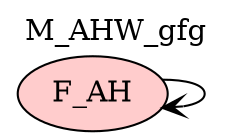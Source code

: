 digraph {graph[label=M_AHW_gfg,labelloc=tl,labelfontsize=12];
"F_AH"[shape=oval,fillcolor="#FFCCCC",style ="filled",label="F_AH"];

"F_AH"->"F_AH"[label=" ",dir=forward,arrowhead=vee];
}